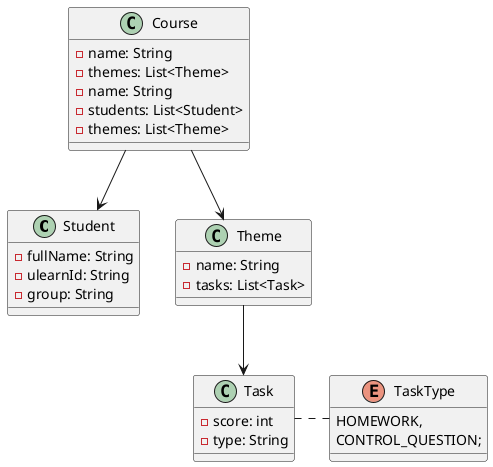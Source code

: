 @startuml
class Student {
    - fullName: String
    - ulearnId: String
    - group: String
}

class Task {
    - score: int
    - type: String
}

class Course {
    - name: String
    - themes: List<Theme>
}

class Course {
    - name: String
    - students: List<Student>
    - themes: List<Theme>
}

class Theme {
    - name: String
    - tasks: List<Task>
}

enum TaskType {
    HOMEWORK,
    CONTROL_QUESTION;
}

Course --> Theme
Course --> Student
Theme --> Task
Task.TaskType
@enduml

